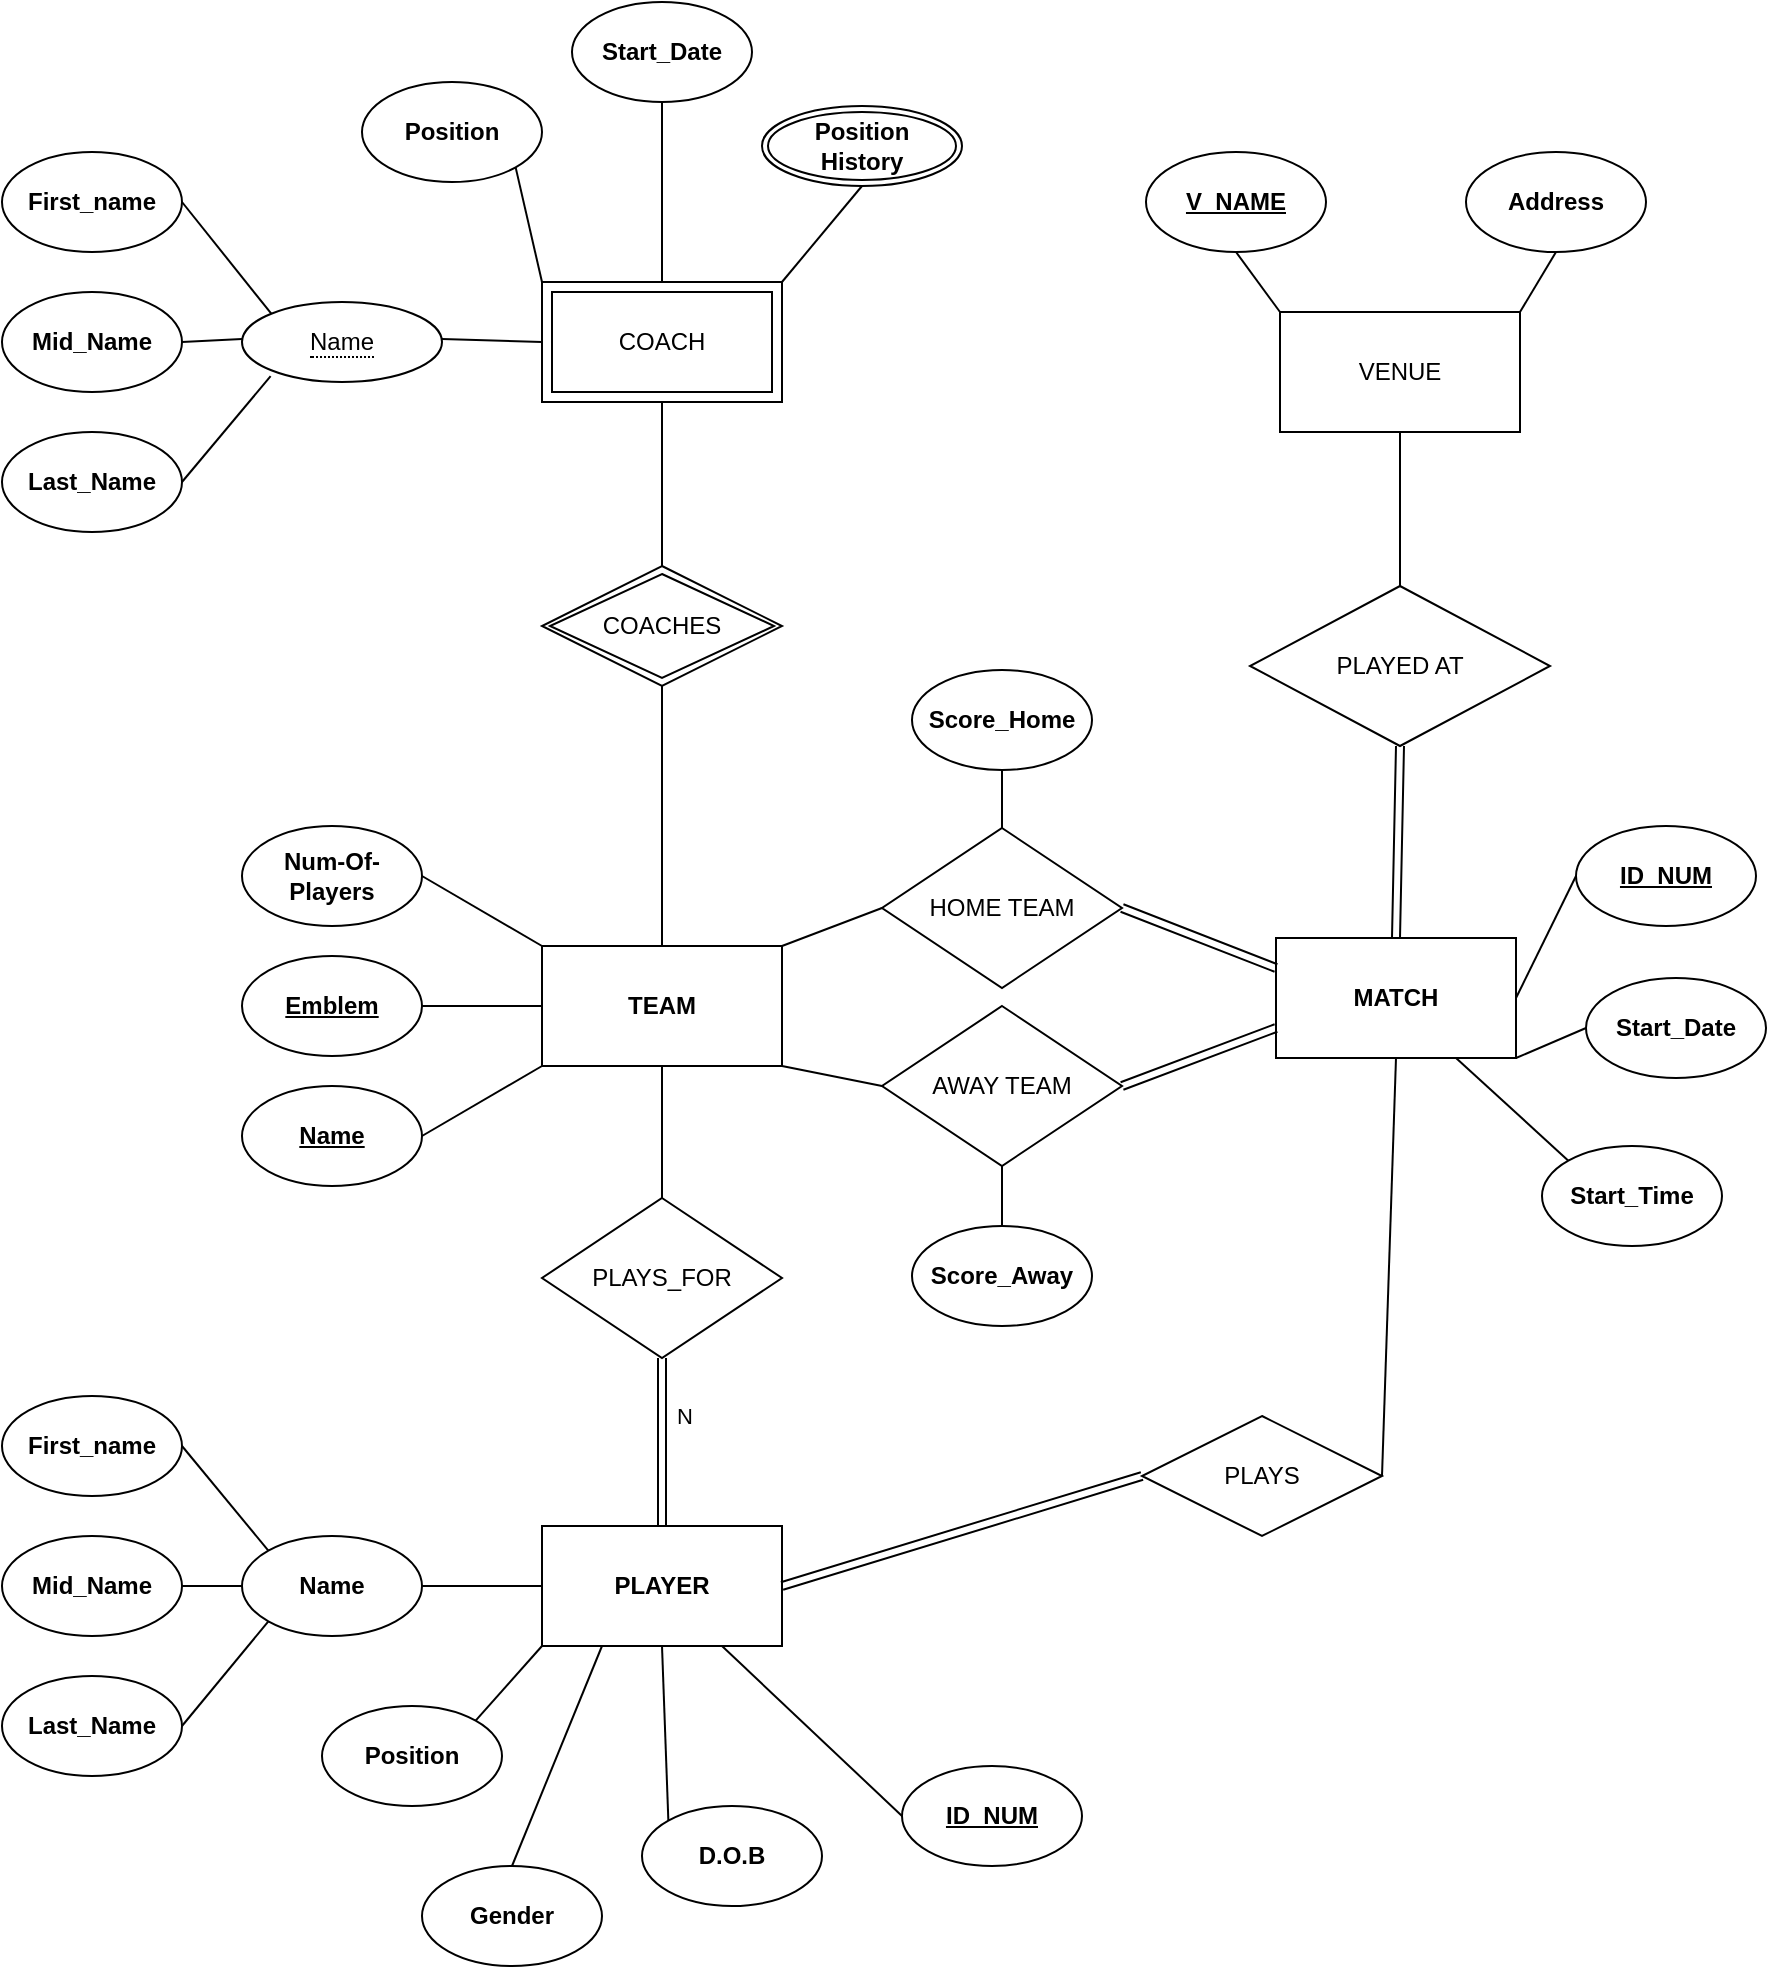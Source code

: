 <mxfile version="21.6.6" type="device">
  <diagram id="R2lEEEUBdFMjLlhIrx00" name="Page-1">
    <mxGraphModel dx="2074" dy="2210" grid="1" gridSize="10" guides="1" tooltips="1" connect="1" arrows="1" fold="1" page="1" pageScale="1" pageWidth="850" pageHeight="1100" math="0" shadow="0" extFonts="Permanent Marker^https://fonts.googleapis.com/css?family=Permanent+Marker">
      <root>
        <mxCell id="0" />
        <mxCell id="1" parent="0" />
        <mxCell id="qd0w0BPaCvEx1X0R_ME5-5" value="&lt;b&gt;&lt;u&gt;Name&lt;/u&gt;&lt;/b&gt;" style="ellipse;whiteSpace=wrap;html=1;" parent="1" vertex="1">
          <mxGeometry x="170" y="430" width="90" height="50" as="geometry" />
        </mxCell>
        <mxCell id="qd0w0BPaCvEx1X0R_ME5-11" value="&lt;b&gt;TEAM&lt;/b&gt;" style="rounded=0;whiteSpace=wrap;html=1;" parent="1" vertex="1">
          <mxGeometry x="320" y="360" width="120" height="60" as="geometry" />
        </mxCell>
        <mxCell id="qd0w0BPaCvEx1X0R_ME5-12" value="&lt;b&gt;&lt;u&gt;Emblem&lt;/u&gt;&lt;/b&gt;" style="ellipse;whiteSpace=wrap;html=1;" parent="1" vertex="1">
          <mxGeometry x="170" y="365" width="90" height="50" as="geometry" />
        </mxCell>
        <mxCell id="qd0w0BPaCvEx1X0R_ME5-13" value="&lt;b&gt;&lt;span&gt;Num-Of-Players&lt;/span&gt;&lt;/b&gt;" style="ellipse;whiteSpace=wrap;html=1;fontStyle=0" parent="1" vertex="1">
          <mxGeometry x="170" y="300" width="90" height="50" as="geometry" />
        </mxCell>
        <mxCell id="qd0w0BPaCvEx1X0R_ME5-21" value="&lt;b&gt;First_name&lt;/b&gt;" style="ellipse;whiteSpace=wrap;html=1;" parent="1" vertex="1">
          <mxGeometry x="50" y="585" width="90" height="50" as="geometry" />
        </mxCell>
        <mxCell id="qd0w0BPaCvEx1X0R_ME5-22" value="&lt;b&gt;Mid_Name&lt;/b&gt;" style="ellipse;whiteSpace=wrap;html=1;" parent="1" vertex="1">
          <mxGeometry x="50" y="655" width="90" height="50" as="geometry" />
        </mxCell>
        <mxCell id="qd0w0BPaCvEx1X0R_ME5-23" value="&lt;b&gt;Last_Name&lt;/b&gt;" style="ellipse;whiteSpace=wrap;html=1;" parent="1" vertex="1">
          <mxGeometry x="50" y="725" width="90" height="50" as="geometry" />
        </mxCell>
        <mxCell id="qd0w0BPaCvEx1X0R_ME5-28" value="&lt;b&gt;PLAYER&lt;/b&gt;" style="rounded=0;whiteSpace=wrap;html=1;" parent="1" vertex="1">
          <mxGeometry x="320" y="650" width="120" height="60" as="geometry" />
        </mxCell>
        <mxCell id="qd0w0BPaCvEx1X0R_ME5-29" value="&lt;b&gt;&lt;u&gt;ID_NUM&lt;/u&gt;&lt;/b&gt;" style="ellipse;whiteSpace=wrap;html=1;" parent="1" vertex="1">
          <mxGeometry x="500" y="770" width="90" height="50" as="geometry" />
        </mxCell>
        <mxCell id="qd0w0BPaCvEx1X0R_ME5-30" value="&lt;b&gt;Name&lt;/b&gt;" style="ellipse;whiteSpace=wrap;html=1;" parent="1" vertex="1">
          <mxGeometry x="170" y="655" width="90" height="50" as="geometry" />
        </mxCell>
        <mxCell id="qd0w0BPaCvEx1X0R_ME5-31" value="" style="endArrow=none;html=1;rounded=0;entryX=1;entryY=0.5;entryDx=0;entryDy=0;exitX=0;exitY=0;exitDx=0;exitDy=0;" parent="1" source="qd0w0BPaCvEx1X0R_ME5-30" target="qd0w0BPaCvEx1X0R_ME5-21" edge="1">
          <mxGeometry width="50" height="50" relative="1" as="geometry">
            <mxPoint x="360" y="755" as="sourcePoint" />
            <mxPoint x="410" y="705" as="targetPoint" />
          </mxGeometry>
        </mxCell>
        <mxCell id="qd0w0BPaCvEx1X0R_ME5-32" value="" style="endArrow=none;html=1;rounded=0;entryX=1;entryY=0.5;entryDx=0;entryDy=0;exitX=0;exitY=0.5;exitDx=0;exitDy=0;" parent="1" source="qd0w0BPaCvEx1X0R_ME5-30" target="qd0w0BPaCvEx1X0R_ME5-22" edge="1">
          <mxGeometry width="50" height="50" relative="1" as="geometry">
            <mxPoint x="360" y="755" as="sourcePoint" />
            <mxPoint x="410" y="705" as="targetPoint" />
          </mxGeometry>
        </mxCell>
        <mxCell id="qd0w0BPaCvEx1X0R_ME5-33" value="" style="endArrow=none;html=1;rounded=0;exitX=1;exitY=0.5;exitDx=0;exitDy=0;entryX=0;entryY=1;entryDx=0;entryDy=0;" parent="1" source="qd0w0BPaCvEx1X0R_ME5-23" target="qd0w0BPaCvEx1X0R_ME5-30" edge="1">
          <mxGeometry width="50" height="50" relative="1" as="geometry">
            <mxPoint x="360" y="755" as="sourcePoint" />
            <mxPoint x="410" y="705" as="targetPoint" />
          </mxGeometry>
        </mxCell>
        <mxCell id="qd0w0BPaCvEx1X0R_ME5-34" value="PLAYS_FOR" style="rhombus;whiteSpace=wrap;html=1;" parent="1" vertex="1">
          <mxGeometry x="320" y="486" width="120" height="80" as="geometry" />
        </mxCell>
        <mxCell id="qd0w0BPaCvEx1X0R_ME5-38" value="" style="endArrow=none;html=1;rounded=0;entryX=0;entryY=0.5;entryDx=0;entryDy=0;exitX=0.75;exitY=1;exitDx=0;exitDy=0;" parent="1" source="qd0w0BPaCvEx1X0R_ME5-28" target="qd0w0BPaCvEx1X0R_ME5-29" edge="1">
          <mxGeometry width="50" height="50" relative="1" as="geometry">
            <mxPoint x="400" y="690" as="sourcePoint" />
            <mxPoint x="450" y="640" as="targetPoint" />
          </mxGeometry>
        </mxCell>
        <mxCell id="qd0w0BPaCvEx1X0R_ME5-39" value="" style="endArrow=none;html=1;rounded=0;exitX=1;exitY=0.5;exitDx=0;exitDy=0;entryX=0;entryY=0.5;entryDx=0;entryDy=0;" parent="1" source="qd0w0BPaCvEx1X0R_ME5-30" target="qd0w0BPaCvEx1X0R_ME5-28" edge="1">
          <mxGeometry width="50" height="50" relative="1" as="geometry">
            <mxPoint x="400" y="690" as="sourcePoint" />
            <mxPoint x="450" y="640" as="targetPoint" />
          </mxGeometry>
        </mxCell>
        <mxCell id="qd0w0BPaCvEx1X0R_ME5-41" value="&lt;b&gt;&lt;span&gt;D.O.B&lt;/span&gt;&lt;/b&gt;" style="ellipse;whiteSpace=wrap;html=1;fontStyle=0" parent="1" vertex="1">
          <mxGeometry x="370" y="790" width="90" height="50" as="geometry" />
        </mxCell>
        <mxCell id="qd0w0BPaCvEx1X0R_ME5-42" value="" style="endArrow=none;html=1;rounded=0;entryX=0.5;entryY=1;entryDx=0;entryDy=0;exitX=0;exitY=0;exitDx=0;exitDy=0;" parent="1" source="qd0w0BPaCvEx1X0R_ME5-41" target="qd0w0BPaCvEx1X0R_ME5-28" edge="1">
          <mxGeometry width="50" height="50" relative="1" as="geometry">
            <mxPoint x="400" y="690" as="sourcePoint" />
            <mxPoint x="450" y="640" as="targetPoint" />
          </mxGeometry>
        </mxCell>
        <mxCell id="qd0w0BPaCvEx1X0R_ME5-43" value="&lt;span&gt;&lt;span&gt;Gender&lt;/span&gt;&lt;/span&gt;" style="ellipse;whiteSpace=wrap;html=1;fontStyle=1" parent="1" vertex="1">
          <mxGeometry x="260" y="820" width="90" height="50" as="geometry" />
        </mxCell>
        <mxCell id="qd0w0BPaCvEx1X0R_ME5-44" value="" style="endArrow=none;html=1;rounded=0;entryX=0.25;entryY=1;entryDx=0;entryDy=0;exitX=0.5;exitY=0;exitDx=0;exitDy=0;" parent="1" source="qd0w0BPaCvEx1X0R_ME5-43" target="qd0w0BPaCvEx1X0R_ME5-28" edge="1">
          <mxGeometry width="50" height="50" relative="1" as="geometry">
            <mxPoint x="400" y="690" as="sourcePoint" />
            <mxPoint x="450" y="640" as="targetPoint" />
          </mxGeometry>
        </mxCell>
        <mxCell id="qd0w0BPaCvEx1X0R_ME5-48" value="" style="shape=link;html=1;rounded=0;entryX=0.5;entryY=0;entryDx=0;entryDy=0;exitX=0.5;exitY=1;exitDx=0;exitDy=0;" parent="1" source="qd0w0BPaCvEx1X0R_ME5-34" target="qd0w0BPaCvEx1X0R_ME5-28" edge="1">
          <mxGeometry width="100" relative="1" as="geometry">
            <mxPoint x="370" y="560" as="sourcePoint" />
            <mxPoint x="470" y="560" as="targetPoint" />
          </mxGeometry>
        </mxCell>
        <mxCell id="qd0w0BPaCvEx1X0R_ME5-49" value="N" style="edgeLabel;html=1;align=center;verticalAlign=middle;resizable=0;points=[];" parent="qd0w0BPaCvEx1X0R_ME5-48" vertex="1" connectable="0">
          <mxGeometry x="-0.309" y="1" relative="1" as="geometry">
            <mxPoint x="10" as="offset" />
          </mxGeometry>
        </mxCell>
        <mxCell id="qd0w0BPaCvEx1X0R_ME5-50" value="" style="endArrow=none;html=1;rounded=0;entryX=0;entryY=0.5;entryDx=0;entryDy=0;exitX=1;exitY=0.5;exitDx=0;exitDy=0;" parent="1" source="qd0w0BPaCvEx1X0R_ME5-12" target="qd0w0BPaCvEx1X0R_ME5-11" edge="1">
          <mxGeometry width="50" height="50" relative="1" as="geometry">
            <mxPoint x="370" y="590" as="sourcePoint" />
            <mxPoint x="420" y="540" as="targetPoint" />
            <Array as="points">
              <mxPoint x="280" y="390" />
            </Array>
          </mxGeometry>
        </mxCell>
        <mxCell id="qd0w0BPaCvEx1X0R_ME5-51" value="" style="endArrow=none;html=1;rounded=0;entryX=0;entryY=1;entryDx=0;entryDy=0;exitX=1;exitY=0.5;exitDx=0;exitDy=0;" parent="1" source="qd0w0BPaCvEx1X0R_ME5-5" target="qd0w0BPaCvEx1X0R_ME5-11" edge="1">
          <mxGeometry width="50" height="50" relative="1" as="geometry">
            <mxPoint x="370" y="590" as="sourcePoint" />
            <mxPoint x="420" y="540" as="targetPoint" />
          </mxGeometry>
        </mxCell>
        <mxCell id="qd0w0BPaCvEx1X0R_ME5-52" value="" style="endArrow=none;html=1;rounded=0;entryX=0;entryY=0;entryDx=0;entryDy=0;exitX=1;exitY=0.5;exitDx=0;exitDy=0;" parent="1" source="qd0w0BPaCvEx1X0R_ME5-13" target="qd0w0BPaCvEx1X0R_ME5-11" edge="1">
          <mxGeometry width="50" height="50" relative="1" as="geometry">
            <mxPoint x="370" y="590" as="sourcePoint" />
            <mxPoint x="420" y="540" as="targetPoint" />
          </mxGeometry>
        </mxCell>
        <mxCell id="qd0w0BPaCvEx1X0R_ME5-54" value="&lt;b&gt;First_name&lt;/b&gt;" style="ellipse;whiteSpace=wrap;html=1;" parent="1" vertex="1">
          <mxGeometry x="50" y="-37" width="90" height="50" as="geometry" />
        </mxCell>
        <mxCell id="qd0w0BPaCvEx1X0R_ME5-55" value="&lt;b&gt;Mid_Name&lt;/b&gt;" style="ellipse;whiteSpace=wrap;html=1;" parent="1" vertex="1">
          <mxGeometry x="50" y="33" width="90" height="50" as="geometry" />
        </mxCell>
        <mxCell id="qd0w0BPaCvEx1X0R_ME5-56" value="&lt;b&gt;Last_Name&lt;/b&gt;" style="ellipse;whiteSpace=wrap;html=1;" parent="1" vertex="1">
          <mxGeometry x="50" y="103" width="90" height="50" as="geometry" />
        </mxCell>
        <mxCell id="qd0w0BPaCvEx1X0R_ME5-58" value="" style="endArrow=none;html=1;rounded=0;entryX=1;entryY=0.5;entryDx=0;entryDy=0;exitX=0;exitY=0;exitDx=0;exitDy=0;" parent="1" source="1oZP2CIodteJlC8XO6Dm-11" target="qd0w0BPaCvEx1X0R_ME5-54" edge="1">
          <mxGeometry width="50" height="50" relative="1" as="geometry">
            <mxPoint x="184.31" y="37.941" as="sourcePoint" />
            <mxPoint x="410" y="83" as="targetPoint" />
          </mxGeometry>
        </mxCell>
        <mxCell id="qd0w0BPaCvEx1X0R_ME5-59" value="" style="endArrow=none;html=1;rounded=0;entryX=1;entryY=0.5;entryDx=0;entryDy=0;exitX=0;exitY=0.5;exitDx=0;exitDy=0;" parent="1" target="qd0w0BPaCvEx1X0R_ME5-55" edge="1">
          <mxGeometry width="50" height="50" relative="1" as="geometry">
            <mxPoint x="170" y="56.5" as="sourcePoint" />
            <mxPoint x="410" y="83" as="targetPoint" />
          </mxGeometry>
        </mxCell>
        <mxCell id="qd0w0BPaCvEx1X0R_ME5-60" value="" style="endArrow=none;html=1;rounded=0;exitX=1;exitY=0.5;exitDx=0;exitDy=0;entryX=0;entryY=1;entryDx=0;entryDy=0;" parent="1" source="qd0w0BPaCvEx1X0R_ME5-56" edge="1">
          <mxGeometry width="50" height="50" relative="1" as="geometry">
            <mxPoint x="360" y="133" as="sourcePoint" />
            <mxPoint x="184.31" y="75.059" as="targetPoint" />
          </mxGeometry>
        </mxCell>
        <mxCell id="qd0w0BPaCvEx1X0R_ME5-61" value="" style="endArrow=none;html=1;rounded=0;entryX=1;entryY=0.5;entryDx=0;entryDy=0;exitX=0;exitY=0.5;exitDx=0;exitDy=0;" parent="1" edge="1">
          <mxGeometry width="50" height="50" relative="1" as="geometry">
            <mxPoint x="320" y="58" as="sourcePoint" />
            <mxPoint x="270" y="56.5" as="targetPoint" />
          </mxGeometry>
        </mxCell>
        <mxCell id="qd0w0BPaCvEx1X0R_ME5-62" value="&lt;b&gt;Position&lt;/b&gt;" style="ellipse;whiteSpace=wrap;html=1;fontStyle=0" parent="1" vertex="1">
          <mxGeometry x="210" y="740" width="90" height="50" as="geometry" />
        </mxCell>
        <mxCell id="qd0w0BPaCvEx1X0R_ME5-63" value="" style="endArrow=none;html=1;rounded=0;entryX=0;entryY=1;entryDx=0;entryDy=0;exitX=1;exitY=0;exitDx=0;exitDy=0;" parent="1" source="qd0w0BPaCvEx1X0R_ME5-62" target="qd0w0BPaCvEx1X0R_ME5-28" edge="1">
          <mxGeometry width="50" height="50" relative="1" as="geometry">
            <mxPoint x="370" y="490" as="sourcePoint" />
            <mxPoint x="420" y="440" as="targetPoint" />
          </mxGeometry>
        </mxCell>
        <mxCell id="qd0w0BPaCvEx1X0R_ME5-64" value="&lt;b&gt;MATCH&lt;/b&gt;" style="rounded=0;whiteSpace=wrap;html=1;" parent="1" vertex="1">
          <mxGeometry x="687" y="356" width="120" height="60" as="geometry" />
        </mxCell>
        <mxCell id="qd0w0BPaCvEx1X0R_ME5-68" value="&lt;b&gt;&lt;u&gt;V_NAME&lt;/u&gt;&lt;/b&gt;" style="ellipse;whiteSpace=wrap;html=1;" parent="1" vertex="1">
          <mxGeometry x="622" y="-37" width="90" height="50" as="geometry" />
        </mxCell>
        <mxCell id="qd0w0BPaCvEx1X0R_ME5-69" value="&lt;b&gt;Address&lt;/b&gt;" style="ellipse;whiteSpace=wrap;html=1;fontStyle=0" parent="1" vertex="1">
          <mxGeometry x="782" y="-37" width="90" height="50" as="geometry" />
        </mxCell>
        <mxCell id="qd0w0BPaCvEx1X0R_ME5-70" value="" style="endArrow=none;html=1;rounded=0;entryX=0.5;entryY=1;entryDx=0;entryDy=0;exitX=0;exitY=0;exitDx=0;exitDy=0;" parent="1" source="1oZP2CIodteJlC8XO6Dm-15" target="qd0w0BPaCvEx1X0R_ME5-68" edge="1">
          <mxGeometry width="50" height="50" relative="1" as="geometry">
            <mxPoint x="689" y="64" as="sourcePoint" />
            <mxPoint x="579" y="239" as="targetPoint" />
          </mxGeometry>
        </mxCell>
        <mxCell id="qd0w0BPaCvEx1X0R_ME5-71" value="" style="endArrow=none;html=1;rounded=0;entryX=0.5;entryY=1;entryDx=0;entryDy=0;exitX=1;exitY=0;exitDx=0;exitDy=0;" parent="1" source="1oZP2CIodteJlC8XO6Dm-15" target="qd0w0BPaCvEx1X0R_ME5-69" edge="1">
          <mxGeometry width="50" height="50" relative="1" as="geometry">
            <mxPoint x="809" y="64" as="sourcePoint" />
            <mxPoint x="579" y="239" as="targetPoint" />
          </mxGeometry>
        </mxCell>
        <mxCell id="qd0w0BPaCvEx1X0R_ME5-72" value="&lt;b&gt;Position&lt;/b&gt;" style="ellipse;whiteSpace=wrap;html=1;fontStyle=0" parent="1" vertex="1">
          <mxGeometry x="230" y="-72" width="90" height="50" as="geometry" />
        </mxCell>
        <mxCell id="qd0w0BPaCvEx1X0R_ME5-73" value="&lt;b&gt;Start_Date&lt;/b&gt;" style="ellipse;whiteSpace=wrap;html=1;fontStyle=0" parent="1" vertex="1">
          <mxGeometry x="335" y="-112" width="90" height="50" as="geometry" />
        </mxCell>
        <mxCell id="qd0w0BPaCvEx1X0R_ME5-75" value="" style="endArrow=none;html=1;rounded=0;entryX=1;entryY=1;entryDx=0;entryDy=0;exitX=0;exitY=0;exitDx=0;exitDy=0;" parent="1" target="qd0w0BPaCvEx1X0R_ME5-72" edge="1">
          <mxGeometry width="50" height="50" relative="1" as="geometry">
            <mxPoint x="320" y="28" as="sourcePoint" />
            <mxPoint x="490" y="318" as="targetPoint" />
          </mxGeometry>
        </mxCell>
        <mxCell id="qd0w0BPaCvEx1X0R_ME5-76" value="" style="endArrow=none;html=1;rounded=0;entryX=0.5;entryY=1;entryDx=0;entryDy=0;exitX=0.5;exitY=0;exitDx=0;exitDy=0;" parent="1" target="qd0w0BPaCvEx1X0R_ME5-73" edge="1">
          <mxGeometry width="50" height="50" relative="1" as="geometry">
            <mxPoint x="380" y="28" as="sourcePoint" />
            <mxPoint x="490" y="318" as="targetPoint" />
          </mxGeometry>
        </mxCell>
        <mxCell id="qd0w0BPaCvEx1X0R_ME5-77" value="" style="endArrow=none;html=1;rounded=0;exitX=1;exitY=0;exitDx=0;exitDy=0;entryX=0.5;entryY=1;entryDx=0;entryDy=0;" parent="1" target="1oZP2CIodteJlC8XO6Dm-21" edge="1">
          <mxGeometry width="50" height="50" relative="1" as="geometry">
            <mxPoint x="440" y="28" as="sourcePoint" />
            <mxPoint x="470" y="-30" as="targetPoint" />
          </mxGeometry>
        </mxCell>
        <mxCell id="qd0w0BPaCvEx1X0R_ME5-79" value="" style="shape=link;html=1;rounded=0;entryX=0.5;entryY=1;entryDx=0;entryDy=0;exitX=0.5;exitY=0;exitDx=0;exitDy=0;" parent="1" source="qd0w0BPaCvEx1X0R_ME5-64" target="1oZP2CIodteJlC8XO6Dm-22" edge="1">
          <mxGeometry width="100" relative="1" as="geometry">
            <mxPoint x="497" y="456" as="sourcePoint" />
            <mxPoint x="747" y="301" as="targetPoint" />
          </mxGeometry>
        </mxCell>
        <mxCell id="qd0w0BPaCvEx1X0R_ME5-81" value="&lt;b&gt;&lt;u&gt;ID_NUM&lt;/u&gt;&lt;/b&gt;" style="ellipse;whiteSpace=wrap;html=1;" parent="1" vertex="1">
          <mxGeometry x="837" y="300" width="90" height="50" as="geometry" />
        </mxCell>
        <mxCell id="qd0w0BPaCvEx1X0R_ME5-82" value="AWAY TEAM" style="rhombus;whiteSpace=wrap;html=1;" parent="1" vertex="1">
          <mxGeometry x="490" y="390" width="120" height="80" as="geometry" />
        </mxCell>
        <mxCell id="qd0w0BPaCvEx1X0R_ME5-83" value="&lt;b&gt;Start_Date&lt;/b&gt;" style="ellipse;whiteSpace=wrap;html=1;fontStyle=0" parent="1" vertex="1">
          <mxGeometry x="842" y="376" width="90" height="50" as="geometry" />
        </mxCell>
        <mxCell id="qd0w0BPaCvEx1X0R_ME5-84" value="&lt;b&gt;Start_Time&lt;/b&gt;" style="ellipse;whiteSpace=wrap;html=1;fontStyle=0" parent="1" vertex="1">
          <mxGeometry x="820" y="460" width="90" height="50" as="geometry" />
        </mxCell>
        <mxCell id="qd0w0BPaCvEx1X0R_ME5-85" value="&lt;b&gt;Score_Away&lt;/b&gt;" style="ellipse;whiteSpace=wrap;html=1;fontStyle=0" parent="1" vertex="1">
          <mxGeometry x="505" y="500" width="90" height="50" as="geometry" />
        </mxCell>
        <mxCell id="qd0w0BPaCvEx1X0R_ME5-86" value="&lt;b&gt;Score_Home&lt;/b&gt;" style="ellipse;whiteSpace=wrap;html=1;fontStyle=0" parent="1" vertex="1">
          <mxGeometry x="505" y="222" width="90" height="50" as="geometry" />
        </mxCell>
        <mxCell id="qd0w0BPaCvEx1X0R_ME5-87" value="" style="endArrow=none;html=1;rounded=0;entryX=0.5;entryY=1;entryDx=0;entryDy=0;exitX=0.5;exitY=0;exitDx=0;exitDy=0;" parent="1" source="qd0w0BPaCvEx1X0R_ME5-85" target="qd0w0BPaCvEx1X0R_ME5-82" edge="1">
          <mxGeometry width="50" height="50" relative="1" as="geometry">
            <mxPoint x="527" y="486" as="sourcePoint" />
            <mxPoint x="577" y="436" as="targetPoint" />
          </mxGeometry>
        </mxCell>
        <mxCell id="qd0w0BPaCvEx1X0R_ME5-88" value="" style="endArrow=none;html=1;rounded=0;entryX=1;entryY=1;entryDx=0;entryDy=0;exitX=0;exitY=0.5;exitDx=0;exitDy=0;" parent="1" source="qd0w0BPaCvEx1X0R_ME5-83" target="qd0w0BPaCvEx1X0R_ME5-64" edge="1">
          <mxGeometry width="50" height="50" relative="1" as="geometry">
            <mxPoint x="527" y="486" as="sourcePoint" />
            <mxPoint x="577" y="436" as="targetPoint" />
          </mxGeometry>
        </mxCell>
        <mxCell id="qd0w0BPaCvEx1X0R_ME5-89" value="" style="endArrow=none;html=1;rounded=0;entryX=0.5;entryY=0;entryDx=0;entryDy=0;exitX=0.5;exitY=1;exitDx=0;exitDy=0;" parent="1" source="qd0w0BPaCvEx1X0R_ME5-86" target="1oZP2CIodteJlC8XO6Dm-3" edge="1">
          <mxGeometry width="50" height="50" relative="1" as="geometry">
            <mxPoint x="527" y="486" as="sourcePoint" />
            <mxPoint x="577" y="436" as="targetPoint" />
          </mxGeometry>
        </mxCell>
        <mxCell id="qd0w0BPaCvEx1X0R_ME5-90" value="" style="endArrow=none;html=1;rounded=0;entryX=0.75;entryY=1;entryDx=0;entryDy=0;exitX=0;exitY=0;exitDx=0;exitDy=0;" parent="1" source="qd0w0BPaCvEx1X0R_ME5-84" target="qd0w0BPaCvEx1X0R_ME5-64" edge="1">
          <mxGeometry width="50" height="50" relative="1" as="geometry">
            <mxPoint x="527" y="486" as="sourcePoint" />
            <mxPoint x="577" y="436" as="targetPoint" />
          </mxGeometry>
        </mxCell>
        <mxCell id="1oZP2CIodteJlC8XO6Dm-2" value="" style="endArrow=none;html=1;rounded=0;entryX=1;entryY=0.5;entryDx=0;entryDy=0;exitX=0;exitY=0.5;exitDx=0;exitDy=0;" edge="1" parent="1" source="qd0w0BPaCvEx1X0R_ME5-81" target="qd0w0BPaCvEx1X0R_ME5-64">
          <mxGeometry width="50" height="50" relative="1" as="geometry">
            <mxPoint x="487" y="586" as="sourcePoint" />
            <mxPoint x="537" y="536" as="targetPoint" />
          </mxGeometry>
        </mxCell>
        <mxCell id="1oZP2CIodteJlC8XO6Dm-3" value="HOME TEAM" style="rhombus;whiteSpace=wrap;html=1;" vertex="1" parent="1">
          <mxGeometry x="490" y="301" width="120" height="80" as="geometry" />
        </mxCell>
        <mxCell id="1oZP2CIodteJlC8XO6Dm-4" value="" style="shape=link;html=1;rounded=0;entryX=0;entryY=0.25;entryDx=0;entryDy=0;exitX=1;exitY=0.5;exitDx=0;exitDy=0;" edge="1" parent="1" source="1oZP2CIodteJlC8XO6Dm-3" target="qd0w0BPaCvEx1X0R_ME5-64">
          <mxGeometry width="100" relative="1" as="geometry">
            <mxPoint x="640" y="331" as="sourcePoint" />
            <mxPoint x="640" y="415" as="targetPoint" />
          </mxGeometry>
        </mxCell>
        <mxCell id="1oZP2CIodteJlC8XO6Dm-6" value="" style="shape=link;html=1;rounded=0;entryX=0;entryY=0.75;entryDx=0;entryDy=0;exitX=1;exitY=0.5;exitDx=0;exitDy=0;" edge="1" parent="1" source="qd0w0BPaCvEx1X0R_ME5-82" target="qd0w0BPaCvEx1X0R_ME5-64">
          <mxGeometry width="100" relative="1" as="geometry">
            <mxPoint x="590" y="381" as="sourcePoint" />
            <mxPoint x="667" y="411" as="targetPoint" />
          </mxGeometry>
        </mxCell>
        <mxCell id="1oZP2CIodteJlC8XO6Dm-8" value="" style="endArrow=none;html=1;rounded=0;entryX=0;entryY=0.5;entryDx=0;entryDy=0;exitX=1;exitY=0;exitDx=0;exitDy=0;" edge="1" parent="1" source="qd0w0BPaCvEx1X0R_ME5-11" target="1oZP2CIodteJlC8XO6Dm-3">
          <mxGeometry width="50" height="50" relative="1" as="geometry">
            <mxPoint x="400" y="590" as="sourcePoint" />
            <mxPoint x="450" y="540" as="targetPoint" />
          </mxGeometry>
        </mxCell>
        <mxCell id="1oZP2CIodteJlC8XO6Dm-9" value="" style="endArrow=none;html=1;rounded=0;entryX=0;entryY=0.5;entryDx=0;entryDy=0;exitX=1;exitY=1;exitDx=0;exitDy=0;" edge="1" parent="1" source="qd0w0BPaCvEx1X0R_ME5-11" target="qd0w0BPaCvEx1X0R_ME5-82">
          <mxGeometry width="50" height="50" relative="1" as="geometry">
            <mxPoint x="400" y="590" as="sourcePoint" />
            <mxPoint x="450" y="540" as="targetPoint" />
          </mxGeometry>
        </mxCell>
        <mxCell id="1oZP2CIodteJlC8XO6Dm-10" value="COACH" style="shape=ext;margin=3;double=1;whiteSpace=wrap;html=1;align=center;" vertex="1" parent="1">
          <mxGeometry x="320" y="28" width="120" height="60" as="geometry" />
        </mxCell>
        <mxCell id="1oZP2CIodteJlC8XO6Dm-11" value="&lt;span style=&quot;border-bottom: 1px dotted&quot;&gt;Name&lt;/span&gt;" style="ellipse;whiteSpace=wrap;html=1;align=center;" vertex="1" parent="1">
          <mxGeometry x="170" y="38" width="100" height="40" as="geometry" />
        </mxCell>
        <mxCell id="1oZP2CIodteJlC8XO6Dm-12" value="COACHES" style="shape=rhombus;double=1;perimeter=rhombusPerimeter;whiteSpace=wrap;html=1;align=center;" vertex="1" parent="1">
          <mxGeometry x="320" y="170" width="120" height="60" as="geometry" />
        </mxCell>
        <mxCell id="1oZP2CIodteJlC8XO6Dm-13" value="" style="endArrow=none;html=1;rounded=0;entryX=0.5;entryY=1;entryDx=0;entryDy=0;exitX=0.5;exitY=0;exitDx=0;exitDy=0;" edge="1" parent="1" source="qd0w0BPaCvEx1X0R_ME5-11" target="1oZP2CIodteJlC8XO6Dm-12">
          <mxGeometry width="50" height="50" relative="1" as="geometry">
            <mxPoint x="410" y="290" as="sourcePoint" />
            <mxPoint x="460" y="240" as="targetPoint" />
          </mxGeometry>
        </mxCell>
        <mxCell id="1oZP2CIodteJlC8XO6Dm-14" value="" style="endArrow=none;html=1;rounded=0;entryX=0.5;entryY=1;entryDx=0;entryDy=0;exitX=0.5;exitY=0;exitDx=0;exitDy=0;" edge="1" parent="1" source="1oZP2CIodteJlC8XO6Dm-12" target="1oZP2CIodteJlC8XO6Dm-10">
          <mxGeometry width="50" height="50" relative="1" as="geometry">
            <mxPoint x="410" y="290" as="sourcePoint" />
            <mxPoint x="370" y="100" as="targetPoint" />
          </mxGeometry>
        </mxCell>
        <mxCell id="1oZP2CIodteJlC8XO6Dm-15" value="VENUE" style="rounded=0;whiteSpace=wrap;html=1;" vertex="1" parent="1">
          <mxGeometry x="689" y="43" width="120" height="60" as="geometry" />
        </mxCell>
        <mxCell id="1oZP2CIodteJlC8XO6Dm-16" value="" style="endArrow=none;html=1;rounded=0;exitX=0.5;exitY=1;exitDx=0;exitDy=0;entryX=0.5;entryY=0;entryDx=0;entryDy=0;" edge="1" parent="1" source="qd0w0BPaCvEx1X0R_ME5-11" target="qd0w0BPaCvEx1X0R_ME5-34">
          <mxGeometry width="50" height="50" relative="1" as="geometry">
            <mxPoint x="410" y="390" as="sourcePoint" />
            <mxPoint x="460" y="340" as="targetPoint" />
          </mxGeometry>
        </mxCell>
        <mxCell id="1oZP2CIodteJlC8XO6Dm-18" value="PLAYS" style="shape=rhombus;perimeter=rhombusPerimeter;whiteSpace=wrap;html=1;align=center;" vertex="1" parent="1">
          <mxGeometry x="620" y="595" width="120" height="60" as="geometry" />
        </mxCell>
        <mxCell id="1oZP2CIodteJlC8XO6Dm-19" value="" style="shape=link;html=1;rounded=0;entryX=0;entryY=0.5;entryDx=0;entryDy=0;exitX=1;exitY=0.5;exitDx=0;exitDy=0;" edge="1" parent="1" source="qd0w0BPaCvEx1X0R_ME5-28" target="1oZP2CIodteJlC8XO6Dm-18">
          <mxGeometry width="100" relative="1" as="geometry">
            <mxPoint x="380" y="370" as="sourcePoint" />
            <mxPoint x="480" y="370" as="targetPoint" />
          </mxGeometry>
        </mxCell>
        <mxCell id="1oZP2CIodteJlC8XO6Dm-20" value="" style="endArrow=none;html=1;rounded=0;entryX=0.5;entryY=1;entryDx=0;entryDy=0;exitX=1;exitY=0.5;exitDx=0;exitDy=0;" edge="1" parent="1" source="1oZP2CIodteJlC8XO6Dm-18" target="qd0w0BPaCvEx1X0R_ME5-64">
          <mxGeometry width="50" height="50" relative="1" as="geometry">
            <mxPoint x="410" y="390" as="sourcePoint" />
            <mxPoint x="460" y="340" as="targetPoint" />
          </mxGeometry>
        </mxCell>
        <mxCell id="1oZP2CIodteJlC8XO6Dm-21" value="&lt;b style=&quot;border-color: var(--border-color);&quot;&gt;Position&lt;br style=&quot;border-color: var(--border-color);&quot;&gt;History&lt;/b&gt;" style="ellipse;shape=doubleEllipse;margin=3;whiteSpace=wrap;html=1;align=center;" vertex="1" parent="1">
          <mxGeometry x="430" y="-60" width="100" height="40" as="geometry" />
        </mxCell>
        <mxCell id="1oZP2CIodteJlC8XO6Dm-22" value="PLAYED AT" style="rhombus;whiteSpace=wrap;html=1;" vertex="1" parent="1">
          <mxGeometry x="674" y="180" width="150" height="80" as="geometry" />
        </mxCell>
        <mxCell id="1oZP2CIodteJlC8XO6Dm-23" value="" style="endArrow=none;html=1;rounded=0;entryX=0.5;entryY=1;entryDx=0;entryDy=0;exitX=0.5;exitY=0;exitDx=0;exitDy=0;" edge="1" parent="1" source="1oZP2CIodteJlC8XO6Dm-22" target="1oZP2CIodteJlC8XO6Dm-15">
          <mxGeometry width="50" height="50" relative="1" as="geometry">
            <mxPoint x="410" y="390" as="sourcePoint" />
            <mxPoint x="460" y="340" as="targetPoint" />
          </mxGeometry>
        </mxCell>
      </root>
    </mxGraphModel>
  </diagram>
</mxfile>
